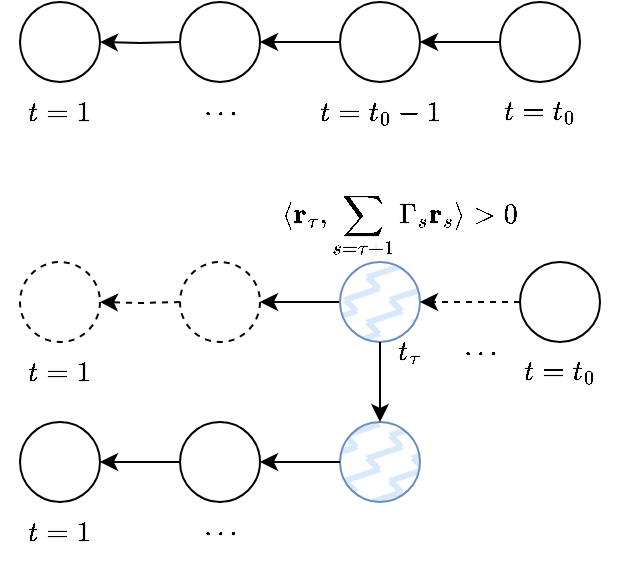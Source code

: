 <mxfile version="26.1.0">
  <diagram name="Page-1" id="lRAJhXc6hUHrxq0C3aZF">
    <mxGraphModel dx="705" dy="286" grid="1" gridSize="10" guides="1" tooltips="1" connect="1" arrows="1" fold="1" page="1" pageScale="1" pageWidth="850" pageHeight="1100" math="1" shadow="0">
      <root>
        <mxCell id="0" />
        <mxCell id="1" parent="0" />
        <mxCell id="_h_EXnYVfz8i2OCVFXAk-1" value="" style="ellipse;whiteSpace=wrap;html=1;aspect=fixed;" vertex="1" parent="1">
          <mxGeometry x="200" y="160" width="40" height="40" as="geometry" />
        </mxCell>
        <mxCell id="_h_EXnYVfz8i2OCVFXAk-2" value="" style="ellipse;whiteSpace=wrap;html=1;aspect=fixed;" vertex="1" parent="1">
          <mxGeometry x="280" y="160" width="40" height="40" as="geometry" />
        </mxCell>
        <mxCell id="_h_EXnYVfz8i2OCVFXAk-8" value="" style="edgeStyle=orthogonalEdgeStyle;rounded=0;orthogonalLoop=1;jettySize=auto;html=1;" edge="1" parent="1" target="_h_EXnYVfz8i2OCVFXAk-1">
          <mxGeometry relative="1" as="geometry">
            <mxPoint x="280" y="180" as="sourcePoint" />
          </mxGeometry>
        </mxCell>
        <mxCell id="_h_EXnYVfz8i2OCVFXAk-7" value="" style="edgeStyle=orthogonalEdgeStyle;rounded=0;orthogonalLoop=1;jettySize=auto;html=1;" edge="1" parent="1" source="_h_EXnYVfz8i2OCVFXAk-4">
          <mxGeometry relative="1" as="geometry">
            <mxPoint x="320" y="180" as="targetPoint" />
          </mxGeometry>
        </mxCell>
        <mxCell id="_h_EXnYVfz8i2OCVFXAk-4" value="" style="ellipse;whiteSpace=wrap;html=1;aspect=fixed;" vertex="1" parent="1">
          <mxGeometry x="360" y="160" width="40" height="40" as="geometry" />
        </mxCell>
        <mxCell id="_h_EXnYVfz8i2OCVFXAk-6" value="" style="edgeStyle=orthogonalEdgeStyle;rounded=0;orthogonalLoop=1;jettySize=auto;html=1;" edge="1" parent="1" source="_h_EXnYVfz8i2OCVFXAk-5" target="_h_EXnYVfz8i2OCVFXAk-4">
          <mxGeometry relative="1" as="geometry" />
        </mxCell>
        <mxCell id="_h_EXnYVfz8i2OCVFXAk-5" value="" style="ellipse;whiteSpace=wrap;html=1;aspect=fixed;" vertex="1" parent="1">
          <mxGeometry x="440" y="160" width="40" height="40" as="geometry" />
        </mxCell>
        <mxCell id="_h_EXnYVfz8i2OCVFXAk-9" value="$$t = t_0$$" style="text;html=1;align=center;verticalAlign=middle;whiteSpace=wrap;rounded=0;" vertex="1" parent="1">
          <mxGeometry x="430" y="200" width="60" height="30" as="geometry" />
        </mxCell>
        <mxCell id="_h_EXnYVfz8i2OCVFXAk-10" value="$$t = t_0-1$$" style="text;html=1;align=center;verticalAlign=middle;whiteSpace=wrap;rounded=0;" vertex="1" parent="1">
          <mxGeometry x="350" y="200" width="60" height="30" as="geometry" />
        </mxCell>
        <mxCell id="_h_EXnYVfz8i2OCVFXAk-11" value="$$\cdots$$" style="text;html=1;align=center;verticalAlign=middle;whiteSpace=wrap;rounded=0;" vertex="1" parent="1">
          <mxGeometry x="270" y="200" width="60" height="30" as="geometry" />
        </mxCell>
        <mxCell id="_h_EXnYVfz8i2OCVFXAk-12" value="$$t=1$$" style="text;html=1;align=center;verticalAlign=middle;whiteSpace=wrap;rounded=0;" vertex="1" parent="1">
          <mxGeometry x="190" y="200" width="60" height="30" as="geometry" />
        </mxCell>
        <mxCell id="_h_EXnYVfz8i2OCVFXAk-13" value="" style="ellipse;whiteSpace=wrap;html=1;aspect=fixed;dashed=1;" vertex="1" parent="1">
          <mxGeometry x="200" y="290" width="40" height="40" as="geometry" />
        </mxCell>
        <mxCell id="_h_EXnYVfz8i2OCVFXAk-14" value="" style="ellipse;whiteSpace=wrap;html=1;aspect=fixed;dashed=1;" vertex="1" parent="1">
          <mxGeometry x="280" y="290" width="40" height="40" as="geometry" />
        </mxCell>
        <mxCell id="_h_EXnYVfz8i2OCVFXAk-15" value="" style="edgeStyle=orthogonalEdgeStyle;rounded=0;orthogonalLoop=1;jettySize=auto;html=1;dashed=1;" edge="1" parent="1" target="_h_EXnYVfz8i2OCVFXAk-13">
          <mxGeometry relative="1" as="geometry">
            <mxPoint x="280" y="310" as="sourcePoint" />
          </mxGeometry>
        </mxCell>
        <mxCell id="_h_EXnYVfz8i2OCVFXAk-17" value="" style="edgeStyle=orthogonalEdgeStyle;rounded=0;orthogonalLoop=1;jettySize=auto;html=1;" edge="1" parent="1" source="_h_EXnYVfz8i2OCVFXAk-18">
          <mxGeometry relative="1" as="geometry">
            <mxPoint x="320" y="310" as="targetPoint" />
          </mxGeometry>
        </mxCell>
        <mxCell id="_h_EXnYVfz8i2OCVFXAk-18" value="" style="ellipse;whiteSpace=wrap;html=1;aspect=fixed;fillStyle=zigzag-line;fillColor=#dae8fc;strokeColor=#6c8ebf;" vertex="1" parent="1">
          <mxGeometry x="360" y="290" width="40" height="40" as="geometry" />
        </mxCell>
        <mxCell id="_h_EXnYVfz8i2OCVFXAk-21" value="$$t = t_0$$" style="text;html=1;align=center;verticalAlign=middle;whiteSpace=wrap;rounded=0;" vertex="1" parent="1">
          <mxGeometry x="440" y="330" width="60" height="30" as="geometry" />
        </mxCell>
        <mxCell id="_h_EXnYVfz8i2OCVFXAk-22" value="$$t_{\tau}$$" style="text;html=1;align=center;verticalAlign=middle;whiteSpace=wrap;rounded=0;" vertex="1" parent="1">
          <mxGeometry x="365" y="320" width="60" height="30" as="geometry" />
        </mxCell>
        <mxCell id="_h_EXnYVfz8i2OCVFXAk-23" value="$$\cdots$$" style="text;html=1;align=center;verticalAlign=middle;whiteSpace=wrap;rounded=0;" vertex="1" parent="1">
          <mxGeometry x="400" y="320" width="60" height="30" as="geometry" />
        </mxCell>
        <mxCell id="_h_EXnYVfz8i2OCVFXAk-24" value="$$t=1$$" style="text;html=1;align=center;verticalAlign=middle;whiteSpace=wrap;rounded=0;" vertex="1" parent="1">
          <mxGeometry x="190" y="330" width="60" height="30" as="geometry" />
        </mxCell>
        <mxCell id="_h_EXnYVfz8i2OCVFXAk-28" value="" style="edgeStyle=orthogonalEdgeStyle;rounded=0;orthogonalLoop=1;jettySize=auto;html=1;dashed=1;" edge="1" parent="1" source="_h_EXnYVfz8i2OCVFXAk-25" target="_h_EXnYVfz8i2OCVFXAk-18">
          <mxGeometry relative="1" as="geometry" />
        </mxCell>
        <mxCell id="_h_EXnYVfz8i2OCVFXAk-25" value="" style="ellipse;whiteSpace=wrap;html=1;aspect=fixed;" vertex="1" parent="1">
          <mxGeometry x="450" y="290" width="40" height="40" as="geometry" />
        </mxCell>
        <mxCell id="_h_EXnYVfz8i2OCVFXAk-29" value="$$\langle \mathbf{r}_{\tau}, \sum_{s = \tau + 1} \Gamma_s \mathbf{r}_s\rangle &amp;gt; 0$$&lt;span style=&quot;font-size: 16px; text-align: start; white-space: pre-wrap; caret-color: rgb(0, 122, 255); color: rgb(132, 33, 162); font-family: &amp;quot;Lucida Console&amp;quot;, Consolas, Courier, monospace; orphans: 4; background-color: rgb(255, 255, 255);&quot;&gt;&lt;/span&gt;&lt;span style=&quot;font-size: 16px; text-align: start; white-space: pre-wrap; caret-color: rgb(0, 122, 255); color: rgb(132, 33, 162); font-family: &amp;quot;Lucida Console&amp;quot;, Consolas, Courier, monospace; orphans: 4; background-color: rgb(255, 255, 255);&quot;&gt;&lt;/span&gt;&lt;span style=&quot;font-size: 16px; text-align: start; white-space: pre-wrap; caret-color: rgb(0, 122, 255); color: rgb(132, 33, 162); font-family: &amp;quot;Lucida Console&amp;quot;, Consolas, Courier, monospace; orphans: 4; background-color: rgb(255, 255, 255);&quot;&gt;&lt;/span&gt;&lt;span style=&quot;font-size: 16px; text-align: start; white-space: pre-wrap; caret-color: rgb(0, 122, 255); color: rgb(132, 33, 162); font-family: &amp;quot;Lucida Console&amp;quot;, Consolas, Courier, monospace; orphans: 4; background-color: rgb(255, 255, 255);&quot;&gt;&lt;/span&gt;" style="text;html=1;align=center;verticalAlign=middle;whiteSpace=wrap;rounded=0;" vertex="1" parent="1">
          <mxGeometry x="360" y="257" width="60" height="30" as="geometry" />
        </mxCell>
        <mxCell id="_h_EXnYVfz8i2OCVFXAk-30" value="" style="ellipse;whiteSpace=wrap;html=1;aspect=fixed;fillStyle=zigzag-line;fillColor=#dae8fc;strokeColor=#6c8ebf;" vertex="1" parent="1">
          <mxGeometry x="360" y="370" width="40" height="40" as="geometry" />
        </mxCell>
        <mxCell id="_h_EXnYVfz8i2OCVFXAk-32" value="" style="endArrow=classic;html=1;rounded=0;exitX=0.5;exitY=1;exitDx=0;exitDy=0;entryX=0.5;entryY=0;entryDx=0;entryDy=0;" edge="1" parent="1" source="_h_EXnYVfz8i2OCVFXAk-18" target="_h_EXnYVfz8i2OCVFXAk-30">
          <mxGeometry width="50" height="50" relative="1" as="geometry">
            <mxPoint x="370" y="360" as="sourcePoint" />
            <mxPoint x="440" y="340" as="targetPoint" />
          </mxGeometry>
        </mxCell>
        <mxCell id="_h_EXnYVfz8i2OCVFXAk-33" value="" style="ellipse;whiteSpace=wrap;html=1;aspect=fixed;" vertex="1" parent="1">
          <mxGeometry x="200" y="370" width="40" height="40" as="geometry" />
        </mxCell>
        <mxCell id="_h_EXnYVfz8i2OCVFXAk-34" value="" style="ellipse;whiteSpace=wrap;html=1;aspect=fixed;" vertex="1" parent="1">
          <mxGeometry x="280" y="370" width="40" height="40" as="geometry" />
        </mxCell>
        <mxCell id="_h_EXnYVfz8i2OCVFXAk-36" value="" style="edgeStyle=orthogonalEdgeStyle;rounded=0;orthogonalLoop=1;jettySize=auto;html=1;" edge="1" parent="1">
          <mxGeometry relative="1" as="geometry">
            <mxPoint x="360" y="390" as="sourcePoint" />
            <mxPoint x="320" y="390" as="targetPoint" />
            <Array as="points">
              <mxPoint x="341" y="390" />
              <mxPoint x="341" y="390" />
            </Array>
          </mxGeometry>
        </mxCell>
        <mxCell id="_h_EXnYVfz8i2OCVFXAk-37" value="$$\cdots$$" style="text;html=1;align=center;verticalAlign=middle;whiteSpace=wrap;rounded=0;" vertex="1" parent="1">
          <mxGeometry x="270" y="410" width="60" height="30" as="geometry" />
        </mxCell>
        <mxCell id="_h_EXnYVfz8i2OCVFXAk-38" value="$$t=1$$" style="text;html=1;align=center;verticalAlign=middle;whiteSpace=wrap;rounded=0;" vertex="1" parent="1">
          <mxGeometry x="190" y="410" width="60" height="30" as="geometry" />
        </mxCell>
        <mxCell id="_h_EXnYVfz8i2OCVFXAk-39" value="" style="edgeStyle=orthogonalEdgeStyle;rounded=0;orthogonalLoop=1;jettySize=auto;html=1;" edge="1" parent="1">
          <mxGeometry relative="1" as="geometry">
            <mxPoint x="280" y="390" as="sourcePoint" />
            <mxPoint x="240" y="390" as="targetPoint" />
            <Array as="points">
              <mxPoint x="261" y="390" />
              <mxPoint x="261" y="390" />
            </Array>
          </mxGeometry>
        </mxCell>
      </root>
    </mxGraphModel>
  </diagram>
</mxfile>
